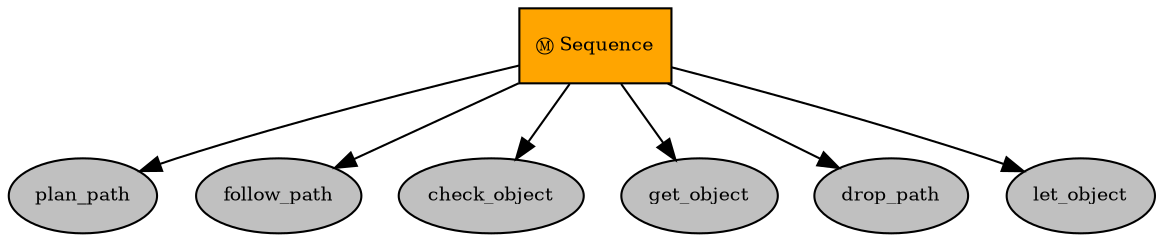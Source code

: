 digraph pastafarianism {
ordering=out;
graph [fontname="times-roman"];
node [fontname="times-roman"];
edge [fontname="times-roman"];
Sequence [fillcolor=orange, fontcolor=black, fontsize=9, label="Ⓜ Sequence", shape=box, style=filled];
plan_path [fillcolor=gray, fontcolor=black, fontsize=9, label=plan_path, shape=ellipse, style=filled];
Sequence -> plan_path;
follow_path [fillcolor=gray, fontcolor=black, fontsize=9, label=follow_path, shape=ellipse, style=filled];
Sequence -> follow_path;
check_object [fillcolor=gray, fontcolor=black, fontsize=9, label=check_object, shape=ellipse, style=filled];
Sequence -> check_object;
get_object [fillcolor=gray, fontcolor=black, fontsize=9, label=get_object, shape=ellipse, style=filled];
Sequence -> get_object;
drop_path [fillcolor=gray, fontcolor=black, fontsize=9, label=drop_path, shape=ellipse, style=filled];
Sequence -> drop_path;
let_object [fillcolor=gray, fontcolor=black, fontsize=9, label=let_object, shape=ellipse, style=filled];
Sequence -> let_object;
}
